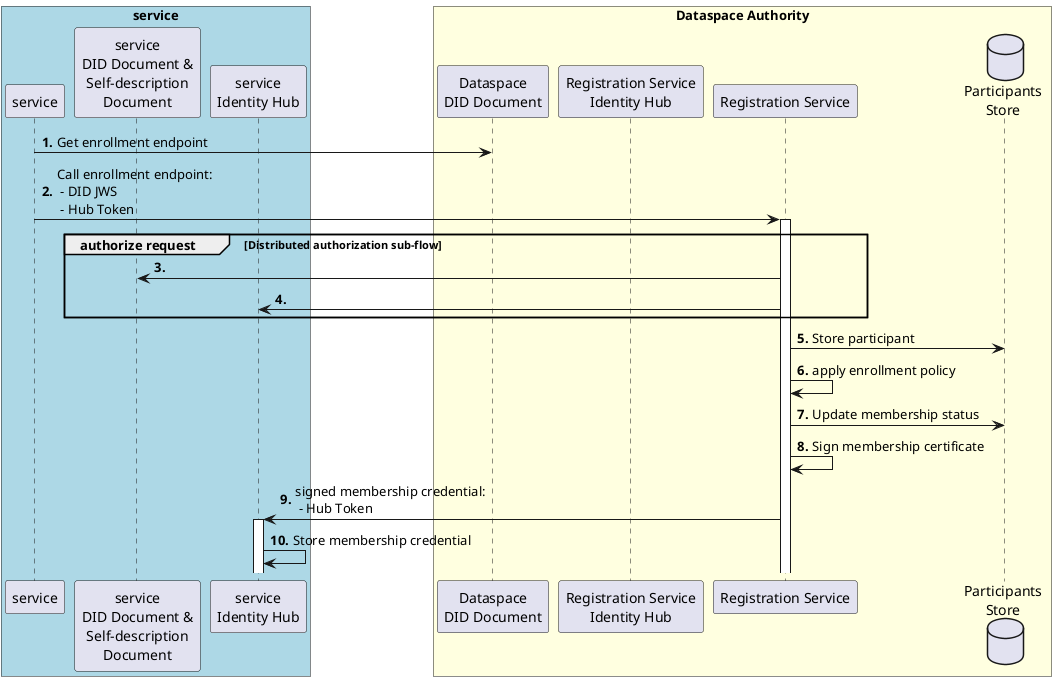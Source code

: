 @startuml
autonumber "<b>0'.'"
box "service" #LightBlue
Participant service
Participant "service\nDID Document &\nSelf-description\nDocument" as DID1
Participant "service\nIdentity Hub" as IDHUB1
end box
box "Dataspace Authority" #LightYellow
Participant "Dataspace\nDID Document" as DID0
Participant "Registration Service\nIdentity Hub" as IDHUB0
Participant "Registration Service" as DA
Database "Participants\nStore" as Registry
end box

service -> DID0: Get enrollment endpoint
service -> DA ++: Call enrollment endpoint:\n - DID JWS\n - Hub Token
group authorize request [Distributed authorization sub-flow]
  DA -> DID1
  DA -> IDHUB1
end
DA -> Registry: Store participant
DA -> DA: apply enrollment policy
DA -> Registry: Update membership status
DA -> DA: Sign membership certificate
DA -> IDHUB1 ++: signed membership credential:\n - Hub Token
IDHUB1 -> IDHUB1: Store membership credential

@enduml